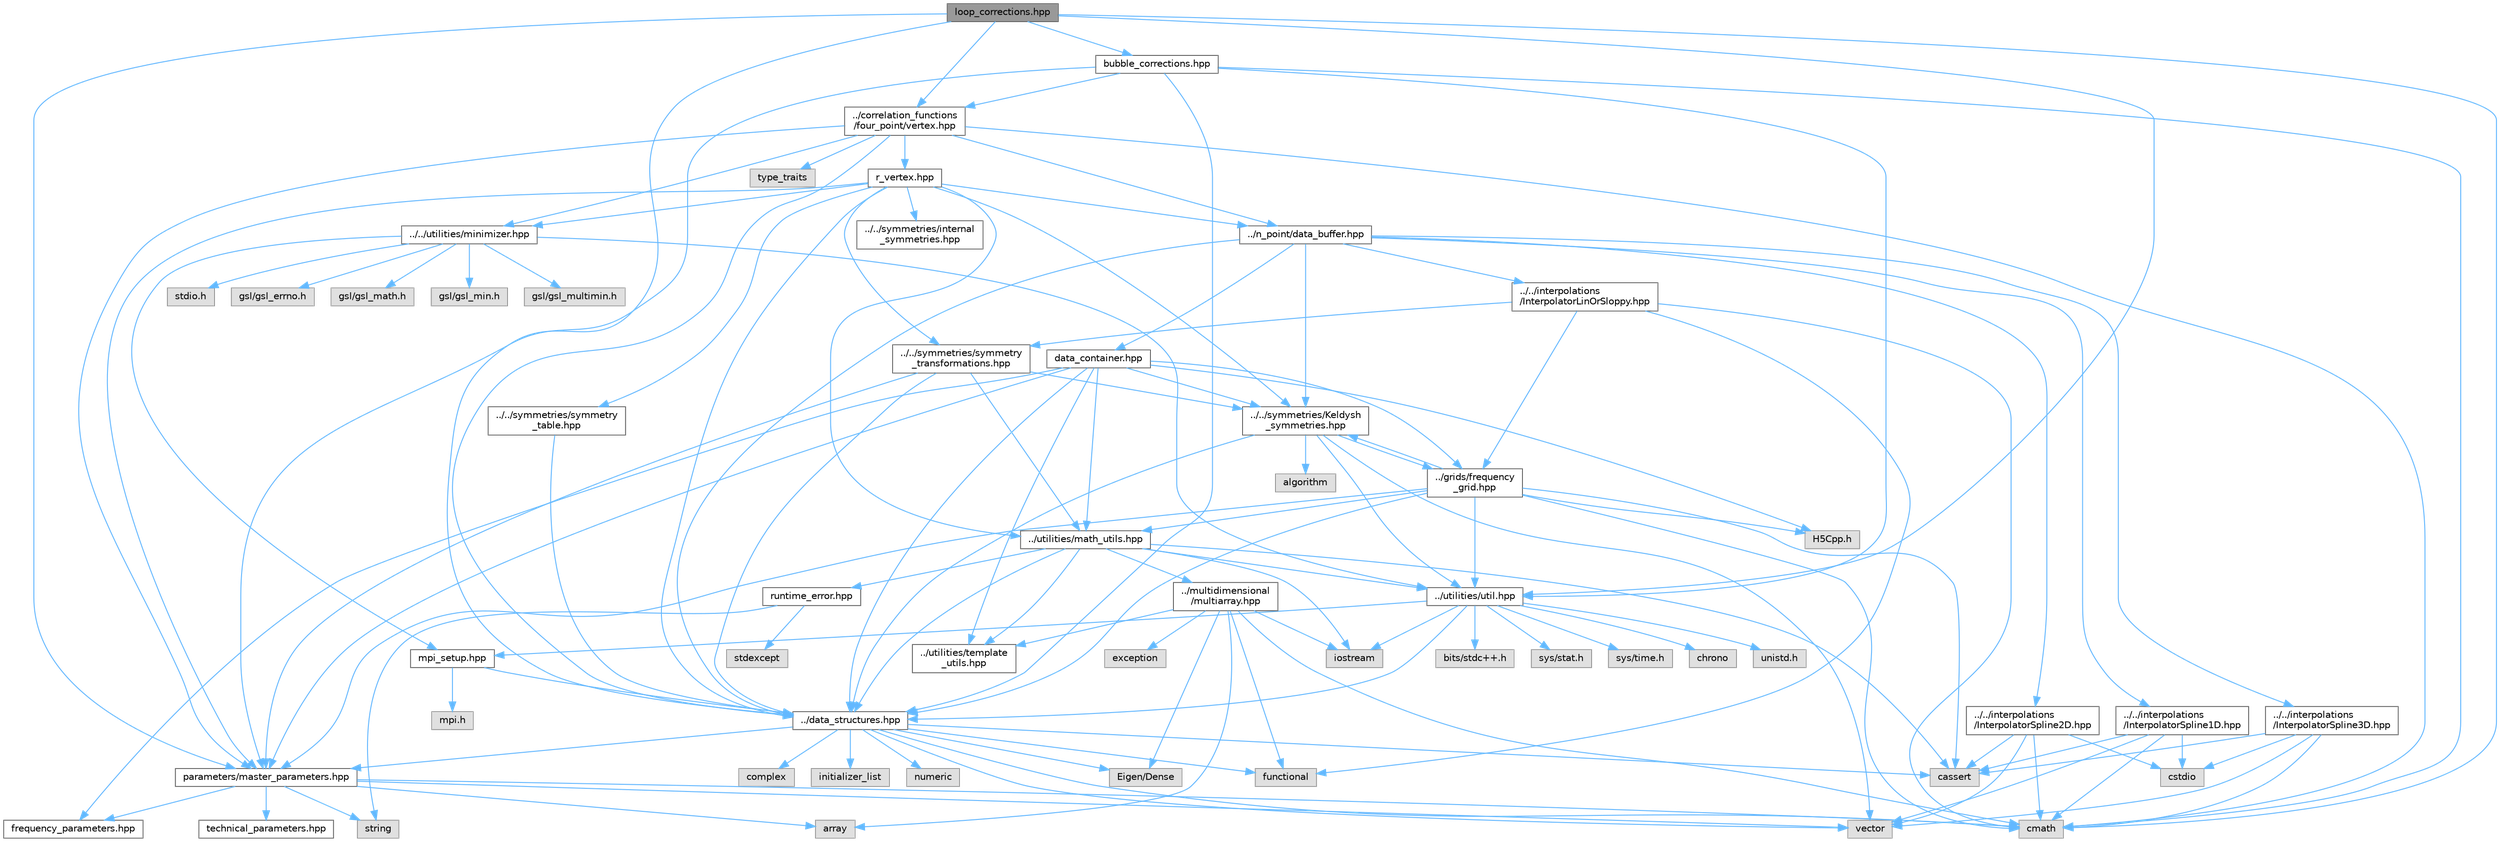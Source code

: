 digraph "loop_corrections.hpp"
{
 // INTERACTIVE_SVG=YES
 // LATEX_PDF_SIZE
  bgcolor="transparent";
  edge [fontname=Helvetica,fontsize=10,labelfontname=Helvetica,labelfontsize=10];
  node [fontname=Helvetica,fontsize=10,shape=box,height=0.2,width=0.4];
  Node1 [id="Node000001",label="loop_corrections.hpp",height=0.2,width=0.4,color="gray40", fillcolor="grey60", style="filled", fontcolor="black",tooltip=" "];
  Node1 -> Node2 [id="edge1_Node000001_Node000002",color="steelblue1",style="solid",tooltip=" "];
  Node2 [id="Node000002",label="cmath",height=0.2,width=0.4,color="grey60", fillcolor="#E0E0E0", style="filled",tooltip=" "];
  Node1 -> Node3 [id="edge2_Node000001_Node000003",color="steelblue1",style="solid",tooltip=" "];
  Node3 [id="Node000003",label="../data_structures.hpp",height=0.2,width=0.4,color="grey40", fillcolor="white", style="filled",URL="$d7/d59/data__structures_8hpp.html",tooltip=" "];
  Node3 -> Node4 [id="edge3_Node000003_Node000004",color="steelblue1",style="solid",tooltip=" "];
  Node4 [id="Node000004",label="complex",height=0.2,width=0.4,color="grey60", fillcolor="#E0E0E0", style="filled",tooltip=" "];
  Node3 -> Node2 [id="edge4_Node000003_Node000002",color="steelblue1",style="solid",tooltip=" "];
  Node3 -> Node5 [id="edge5_Node000003_Node000005",color="steelblue1",style="solid",tooltip=" "];
  Node5 [id="Node000005",label="vector",height=0.2,width=0.4,color="grey60", fillcolor="#E0E0E0", style="filled",tooltip=" "];
  Node3 -> Node6 [id="edge6_Node000003_Node000006",color="steelblue1",style="solid",tooltip=" "];
  Node6 [id="Node000006",label="initializer_list",height=0.2,width=0.4,color="grey60", fillcolor="#E0E0E0", style="filled",tooltip=" "];
  Node3 -> Node7 [id="edge7_Node000003_Node000007",color="steelblue1",style="solid",tooltip=" "];
  Node7 [id="Node000007",label="functional",height=0.2,width=0.4,color="grey60", fillcolor="#E0E0E0", style="filled",tooltip=" "];
  Node3 -> Node8 [id="edge8_Node000003_Node000008",color="steelblue1",style="solid",tooltip=" "];
  Node8 [id="Node000008",label="cassert",height=0.2,width=0.4,color="grey60", fillcolor="#E0E0E0", style="filled",tooltip=" "];
  Node3 -> Node9 [id="edge9_Node000003_Node000009",color="steelblue1",style="solid",tooltip=" "];
  Node9 [id="Node000009",label="numeric",height=0.2,width=0.4,color="grey60", fillcolor="#E0E0E0", style="filled",tooltip=" "];
  Node3 -> Node10 [id="edge10_Node000003_Node000010",color="steelblue1",style="solid",tooltip=" "];
  Node10 [id="Node000010",label="parameters/master_parameters.hpp",height=0.2,width=0.4,color="grey40", fillcolor="white", style="filled",URL="$d1/df8/master__parameters_8hpp.html",tooltip=" "];
  Node10 -> Node2 [id="edge11_Node000010_Node000002",color="steelblue1",style="solid",tooltip=" "];
  Node10 -> Node5 [id="edge12_Node000010_Node000005",color="steelblue1",style="solid",tooltip=" "];
  Node10 -> Node11 [id="edge13_Node000010_Node000011",color="steelblue1",style="solid",tooltip=" "];
  Node11 [id="Node000011",label="string",height=0.2,width=0.4,color="grey60", fillcolor="#E0E0E0", style="filled",tooltip=" "];
  Node10 -> Node12 [id="edge14_Node000010_Node000012",color="steelblue1",style="solid",tooltip=" "];
  Node12 [id="Node000012",label="array",height=0.2,width=0.4,color="grey60", fillcolor="#E0E0E0", style="filled",tooltip=" "];
  Node10 -> Node13 [id="edge15_Node000010_Node000013",color="steelblue1",style="solid",tooltip=" "];
  Node13 [id="Node000013",label="frequency_parameters.hpp",height=0.2,width=0.4,color="grey40", fillcolor="white", style="filled",URL="$d3/d3c/frequency__parameters_8hpp.html",tooltip=" "];
  Node10 -> Node14 [id="edge16_Node000010_Node000014",color="steelblue1",style="solid",tooltip=" "];
  Node14 [id="Node000014",label="technical_parameters.hpp",height=0.2,width=0.4,color="grey40", fillcolor="white", style="filled",URL="$d9/d3a/technical__parameters_8hpp.html",tooltip=" "];
  Node3 -> Node15 [id="edge17_Node000003_Node000015",color="steelblue1",style="solid",tooltip=" "];
  Node15 [id="Node000015",label="Eigen/Dense",height=0.2,width=0.4,color="grey60", fillcolor="#E0E0E0", style="filled",tooltip=" "];
  Node1 -> Node16 [id="edge18_Node000001_Node000016",color="steelblue1",style="solid",tooltip=" "];
  Node16 [id="Node000016",label="../correlation_functions\l/four_point/vertex.hpp",height=0.2,width=0.4,color="grey40", fillcolor="white", style="filled",URL="$d1/d2d/vertex_8hpp.html",tooltip=" "];
  Node16 -> Node2 [id="edge19_Node000016_Node000002",color="steelblue1",style="solid",tooltip=" "];
  Node16 -> Node17 [id="edge20_Node000016_Node000017",color="steelblue1",style="solid",tooltip=" "];
  Node17 [id="Node000017",label="type_traits",height=0.2,width=0.4,color="grey60", fillcolor="#E0E0E0", style="filled",tooltip=" "];
  Node16 -> Node3 [id="edge21_Node000016_Node000003",color="steelblue1",style="solid",tooltip=" "];
  Node16 -> Node10 [id="edge22_Node000016_Node000010",color="steelblue1",style="solid",tooltip=" "];
  Node16 -> Node18 [id="edge23_Node000016_Node000018",color="steelblue1",style="solid",tooltip=" "];
  Node18 [id="Node000018",label="r_vertex.hpp",height=0.2,width=0.4,color="grey40", fillcolor="white", style="filled",URL="$d3/d22/r__vertex_8hpp.html",tooltip=" "];
  Node18 -> Node3 [id="edge24_Node000018_Node000003",color="steelblue1",style="solid",tooltip=" "];
  Node18 -> Node10 [id="edge25_Node000018_Node000010",color="steelblue1",style="solid",tooltip=" "];
  Node18 -> Node19 [id="edge26_Node000018_Node000019",color="steelblue1",style="solid",tooltip=" "];
  Node19 [id="Node000019",label="../../symmetries/Keldysh\l_symmetries.hpp",height=0.2,width=0.4,color="grey40", fillcolor="white", style="filled",URL="$d2/d1a/Keldysh__symmetries_8hpp.html",tooltip=" "];
  Node19 -> Node5 [id="edge27_Node000019_Node000005",color="steelblue1",style="solid",tooltip=" "];
  Node19 -> Node20 [id="edge28_Node000019_Node000020",color="steelblue1",style="solid",tooltip=" "];
  Node20 [id="Node000020",label="algorithm",height=0.2,width=0.4,color="grey60", fillcolor="#E0E0E0", style="filled",tooltip=" "];
  Node19 -> Node3 [id="edge29_Node000019_Node000003",color="steelblue1",style="solid",tooltip=" "];
  Node19 -> Node21 [id="edge30_Node000019_Node000021",color="steelblue1",style="solid",tooltip=" "];
  Node21 [id="Node000021",label="../utilities/util.hpp",height=0.2,width=0.4,color="grey40", fillcolor="white", style="filled",URL="$d0/d3f/util_8hpp.html",tooltip=" "];
  Node21 -> Node22 [id="edge31_Node000021_Node000022",color="steelblue1",style="solid",tooltip=" "];
  Node22 [id="Node000022",label="sys/time.h",height=0.2,width=0.4,color="grey60", fillcolor="#E0E0E0", style="filled",tooltip=" "];
  Node21 -> Node23 [id="edge32_Node000021_Node000023",color="steelblue1",style="solid",tooltip=" "];
  Node23 [id="Node000023",label="chrono",height=0.2,width=0.4,color="grey60", fillcolor="#E0E0E0", style="filled",tooltip=" "];
  Node21 -> Node24 [id="edge33_Node000021_Node000024",color="steelblue1",style="solid",tooltip=" "];
  Node24 [id="Node000024",label="unistd.h",height=0.2,width=0.4,color="grey60", fillcolor="#E0E0E0", style="filled",tooltip=" "];
  Node21 -> Node25 [id="edge34_Node000021_Node000025",color="steelblue1",style="solid",tooltip=" "];
  Node25 [id="Node000025",label="iostream",height=0.2,width=0.4,color="grey60", fillcolor="#E0E0E0", style="filled",tooltip=" "];
  Node21 -> Node26 [id="edge35_Node000021_Node000026",color="steelblue1",style="solid",tooltip=" "];
  Node26 [id="Node000026",label="bits/stdc++.h",height=0.2,width=0.4,color="grey60", fillcolor="#E0E0E0", style="filled",tooltip=" "];
  Node21 -> Node27 [id="edge36_Node000021_Node000027",color="steelblue1",style="solid",tooltip=" "];
  Node27 [id="Node000027",label="sys/stat.h",height=0.2,width=0.4,color="grey60", fillcolor="#E0E0E0", style="filled",tooltip=" "];
  Node21 -> Node3 [id="edge37_Node000021_Node000003",color="steelblue1",style="solid",tooltip=" "];
  Node21 -> Node28 [id="edge38_Node000021_Node000028",color="steelblue1",style="solid",tooltip=" "];
  Node28 [id="Node000028",label="mpi_setup.hpp",height=0.2,width=0.4,color="grey40", fillcolor="white", style="filled",URL="$db/de0/mpi__setup_8hpp.html",tooltip=" "];
  Node28 -> Node3 [id="edge39_Node000028_Node000003",color="steelblue1",style="solid",tooltip=" "];
  Node28 -> Node29 [id="edge40_Node000028_Node000029",color="steelblue1",style="solid",tooltip=" "];
  Node29 [id="Node000029",label="mpi.h",height=0.2,width=0.4,color="grey60", fillcolor="#E0E0E0", style="filled",tooltip=" "];
  Node19 -> Node30 [id="edge41_Node000019_Node000030",color="steelblue1",style="solid",tooltip=" "];
  Node30 [id="Node000030",label="../grids/frequency\l_grid.hpp",height=0.2,width=0.4,color="grey40", fillcolor="white", style="filled",URL="$d5/d39/frequency__grid_8hpp.html",tooltip=" "];
  Node30 -> Node2 [id="edge42_Node000030_Node000002",color="steelblue1",style="solid",tooltip=" "];
  Node30 -> Node3 [id="edge43_Node000030_Node000003",color="steelblue1",style="solid",tooltip=" "];
  Node30 -> Node21 [id="edge44_Node000030_Node000021",color="steelblue1",style="solid",tooltip=" "];
  Node30 -> Node10 [id="edge45_Node000030_Node000010",color="steelblue1",style="solid",tooltip=" "];
  Node30 -> Node31 [id="edge46_Node000030_Node000031",color="steelblue1",style="solid",tooltip=" "];
  Node31 [id="Node000031",label="../utilities/math_utils.hpp",height=0.2,width=0.4,color="grey40", fillcolor="white", style="filled",URL="$de/dbb/math__utils_8hpp.html",tooltip=" "];
  Node31 -> Node3 [id="edge47_Node000031_Node000003",color="steelblue1",style="solid",tooltip=" "];
  Node31 -> Node32 [id="edge48_Node000031_Node000032",color="steelblue1",style="solid",tooltip=" "];
  Node32 [id="Node000032",label="../multidimensional\l/multiarray.hpp",height=0.2,width=0.4,color="grey40", fillcolor="white", style="filled",URL="$df/da4/multiarray_8hpp.html",tooltip=" "];
  Node32 -> Node12 [id="edge49_Node000032_Node000012",color="steelblue1",style="solid",tooltip=" "];
  Node32 -> Node2 [id="edge50_Node000032_Node000002",color="steelblue1",style="solid",tooltip=" "];
  Node32 -> Node33 [id="edge51_Node000032_Node000033",color="steelblue1",style="solid",tooltip=" "];
  Node33 [id="Node000033",label="exception",height=0.2,width=0.4,color="grey60", fillcolor="#E0E0E0", style="filled",tooltip=" "];
  Node32 -> Node7 [id="edge52_Node000032_Node000007",color="steelblue1",style="solid",tooltip=" "];
  Node32 -> Node25 [id="edge53_Node000032_Node000025",color="steelblue1",style="solid",tooltip=" "];
  Node32 -> Node15 [id="edge54_Node000032_Node000015",color="steelblue1",style="solid",tooltip=" "];
  Node32 -> Node34 [id="edge55_Node000032_Node000034",color="steelblue1",style="solid",tooltip=" "];
  Node34 [id="Node000034",label="../utilities/template\l_utils.hpp",height=0.2,width=0.4,color="grey40", fillcolor="white", style="filled",URL="$dd/de3/template__utils_8hpp.html",tooltip=" "];
  Node31 -> Node34 [id="edge56_Node000031_Node000034",color="steelblue1",style="solid",tooltip=" "];
  Node31 -> Node35 [id="edge57_Node000031_Node000035",color="steelblue1",style="solid",tooltip=" "];
  Node35 [id="Node000035",label="runtime_error.hpp",height=0.2,width=0.4,color="grey40", fillcolor="white", style="filled",URL="$d1/d64/runtime__error_8hpp.html",tooltip=" "];
  Node35 -> Node36 [id="edge58_Node000035_Node000036",color="steelblue1",style="solid",tooltip=" "];
  Node36 [id="Node000036",label="stdexcept",height=0.2,width=0.4,color="grey60", fillcolor="#E0E0E0", style="filled",tooltip=" "];
  Node35 -> Node11 [id="edge59_Node000035_Node000011",color="steelblue1",style="solid",tooltip=" "];
  Node31 -> Node21 [id="edge60_Node000031_Node000021",color="steelblue1",style="solid",tooltip=" "];
  Node31 -> Node25 [id="edge61_Node000031_Node000025",color="steelblue1",style="solid",tooltip=" "];
  Node31 -> Node8 [id="edge62_Node000031_Node000008",color="steelblue1",style="solid",tooltip=" "];
  Node30 -> Node19 [id="edge63_Node000030_Node000019",color="steelblue1",style="solid",tooltip=" "];
  Node30 -> Node8 [id="edge64_Node000030_Node000008",color="steelblue1",style="solid",tooltip=" "];
  Node30 -> Node37 [id="edge65_Node000030_Node000037",color="steelblue1",style="solid",tooltip=" "];
  Node37 [id="Node000037",label="H5Cpp.h",height=0.2,width=0.4,color="grey60", fillcolor="#E0E0E0", style="filled",tooltip=" "];
  Node18 -> Node38 [id="edge66_Node000018_Node000038",color="steelblue1",style="solid",tooltip=" "];
  Node38 [id="Node000038",label="../../symmetries/internal\l_symmetries.hpp",height=0.2,width=0.4,color="grey40", fillcolor="white", style="filled",URL="$d1/dfd/internal__symmetries_8hpp.html",tooltip=" "];
  Node18 -> Node39 [id="edge67_Node000018_Node000039",color="steelblue1",style="solid",tooltip=" "];
  Node39 [id="Node000039",label="../../symmetries/symmetry\l_transformations.hpp",height=0.2,width=0.4,color="grey40", fillcolor="white", style="filled",URL="$db/d7d/symmetry__transformations_8hpp.html",tooltip=" "];
  Node39 -> Node10 [id="edge68_Node000039_Node000010",color="steelblue1",style="solid",tooltip=" "];
  Node39 -> Node31 [id="edge69_Node000039_Node000031",color="steelblue1",style="solid",tooltip=" "];
  Node39 -> Node19 [id="edge70_Node000039_Node000019",color="steelblue1",style="solid",tooltip=" "];
  Node39 -> Node3 [id="edge71_Node000039_Node000003",color="steelblue1",style="solid",tooltip=" "];
  Node18 -> Node40 [id="edge72_Node000018_Node000040",color="steelblue1",style="solid",tooltip=" "];
  Node40 [id="Node000040",label="../../symmetries/symmetry\l_table.hpp",height=0.2,width=0.4,color="grey40", fillcolor="white", style="filled",URL="$d3/d77/symmetry__table_8hpp.html",tooltip=" "];
  Node40 -> Node3 [id="edge73_Node000040_Node000003",color="steelblue1",style="solid",tooltip=" "];
  Node18 -> Node31 [id="edge74_Node000018_Node000031",color="steelblue1",style="solid",tooltip=" "];
  Node18 -> Node41 [id="edge75_Node000018_Node000041",color="steelblue1",style="solid",tooltip=" "];
  Node41 [id="Node000041",label="../../utilities/minimizer.hpp",height=0.2,width=0.4,color="grey40", fillcolor="white", style="filled",URL="$d4/d21/minimizer_8hpp.html",tooltip=" "];
  Node41 -> Node42 [id="edge76_Node000041_Node000042",color="steelblue1",style="solid",tooltip=" "];
  Node42 [id="Node000042",label="stdio.h",height=0.2,width=0.4,color="grey60", fillcolor="#E0E0E0", style="filled",tooltip=" "];
  Node41 -> Node43 [id="edge77_Node000041_Node000043",color="steelblue1",style="solid",tooltip=" "];
  Node43 [id="Node000043",label="gsl/gsl_errno.h",height=0.2,width=0.4,color="grey60", fillcolor="#E0E0E0", style="filled",tooltip=" "];
  Node41 -> Node44 [id="edge78_Node000041_Node000044",color="steelblue1",style="solid",tooltip=" "];
  Node44 [id="Node000044",label="gsl/gsl_math.h",height=0.2,width=0.4,color="grey60", fillcolor="#E0E0E0", style="filled",tooltip=" "];
  Node41 -> Node45 [id="edge79_Node000041_Node000045",color="steelblue1",style="solid",tooltip=" "];
  Node45 [id="Node000045",label="gsl/gsl_min.h",height=0.2,width=0.4,color="grey60", fillcolor="#E0E0E0", style="filled",tooltip=" "];
  Node41 -> Node46 [id="edge80_Node000041_Node000046",color="steelblue1",style="solid",tooltip=" "];
  Node46 [id="Node000046",label="gsl/gsl_multimin.h",height=0.2,width=0.4,color="grey60", fillcolor="#E0E0E0", style="filled",tooltip=" "];
  Node41 -> Node28 [id="edge81_Node000041_Node000028",color="steelblue1",style="solid",tooltip=" "];
  Node41 -> Node21 [id="edge82_Node000041_Node000021",color="steelblue1",style="solid",tooltip=" "];
  Node18 -> Node47 [id="edge83_Node000018_Node000047",color="steelblue1",style="solid",tooltip=" "];
  Node47 [id="Node000047",label="../n_point/data_buffer.hpp",height=0.2,width=0.4,color="grey40", fillcolor="white", style="filled",URL="$dc/d80/data__buffer_8hpp.html",tooltip=" "];
  Node47 -> Node3 [id="edge84_Node000047_Node000003",color="steelblue1",style="solid",tooltip=" "];
  Node47 -> Node19 [id="edge85_Node000047_Node000019",color="steelblue1",style="solid",tooltip=" "];
  Node47 -> Node48 [id="edge86_Node000047_Node000048",color="steelblue1",style="solid",tooltip=" "];
  Node48 [id="Node000048",label="data_container.hpp",height=0.2,width=0.4,color="grey40", fillcolor="white", style="filled",URL="$da/dbc/data__container_8hpp.html",tooltip=" "];
  Node48 -> Node34 [id="edge87_Node000048_Node000034",color="steelblue1",style="solid",tooltip=" "];
  Node48 -> Node31 [id="edge88_Node000048_Node000031",color="steelblue1",style="solid",tooltip=" "];
  Node48 -> Node19 [id="edge89_Node000048_Node000019",color="steelblue1",style="solid",tooltip=" "];
  Node48 -> Node3 [id="edge90_Node000048_Node000003",color="steelblue1",style="solid",tooltip=" "];
  Node48 -> Node10 [id="edge91_Node000048_Node000010",color="steelblue1",style="solid",tooltip=" "];
  Node48 -> Node13 [id="edge92_Node000048_Node000013",color="steelblue1",style="solid",tooltip=" "];
  Node48 -> Node30 [id="edge93_Node000048_Node000030",color="steelblue1",style="solid",tooltip=" "];
  Node48 -> Node37 [id="edge94_Node000048_Node000037",color="steelblue1",style="solid",tooltip=" "];
  Node47 -> Node49 [id="edge95_Node000047_Node000049",color="steelblue1",style="solid",tooltip=" "];
  Node49 [id="Node000049",label="../../interpolations\l/InterpolatorLinOrSloppy.hpp",height=0.2,width=0.4,color="grey40", fillcolor="white", style="filled",URL="$d3/d17/InterpolatorLinOrSloppy_8hpp.html",tooltip=" "];
  Node49 -> Node2 [id="edge96_Node000049_Node000002",color="steelblue1",style="solid",tooltip=" "];
  Node49 -> Node7 [id="edge97_Node000049_Node000007",color="steelblue1",style="solid",tooltip=" "];
  Node49 -> Node30 [id="edge98_Node000049_Node000030",color="steelblue1",style="solid",tooltip=" "];
  Node49 -> Node39 [id="edge99_Node000049_Node000039",color="steelblue1",style="solid",tooltip=" "];
  Node47 -> Node50 [id="edge100_Node000047_Node000050",color="steelblue1",style="solid",tooltip=" "];
  Node50 [id="Node000050",label="../../interpolations\l/InterpolatorSpline1D.hpp",height=0.2,width=0.4,color="grey40", fillcolor="white", style="filled",URL="$d1/d52/InterpolatorSpline1D_8hpp.html",tooltip=" "];
  Node50 -> Node51 [id="edge101_Node000050_Node000051",color="steelblue1",style="solid",tooltip=" "];
  Node51 [id="Node000051",label="cstdio",height=0.2,width=0.4,color="grey60", fillcolor="#E0E0E0", style="filled",tooltip=" "];
  Node50 -> Node8 [id="edge102_Node000050_Node000008",color="steelblue1",style="solid",tooltip=" "];
  Node50 -> Node2 [id="edge103_Node000050_Node000002",color="steelblue1",style="solid",tooltip=" "];
  Node50 -> Node5 [id="edge104_Node000050_Node000005",color="steelblue1",style="solid",tooltip=" "];
  Node47 -> Node52 [id="edge105_Node000047_Node000052",color="steelblue1",style="solid",tooltip=" "];
  Node52 [id="Node000052",label="../../interpolations\l/InterpolatorSpline2D.hpp",height=0.2,width=0.4,color="grey40", fillcolor="white", style="filled",URL="$d6/d91/InterpolatorSpline2D_8hpp.html",tooltip=" "];
  Node52 -> Node51 [id="edge106_Node000052_Node000051",color="steelblue1",style="solid",tooltip=" "];
  Node52 -> Node8 [id="edge107_Node000052_Node000008",color="steelblue1",style="solid",tooltip=" "];
  Node52 -> Node2 [id="edge108_Node000052_Node000002",color="steelblue1",style="solid",tooltip=" "];
  Node52 -> Node5 [id="edge109_Node000052_Node000005",color="steelblue1",style="solid",tooltip=" "];
  Node47 -> Node53 [id="edge110_Node000047_Node000053",color="steelblue1",style="solid",tooltip=" "];
  Node53 [id="Node000053",label="../../interpolations\l/InterpolatorSpline3D.hpp",height=0.2,width=0.4,color="grey40", fillcolor="white", style="filled",URL="$dd/dcc/InterpolatorSpline3D_8hpp.html",tooltip=" "];
  Node53 -> Node51 [id="edge111_Node000053_Node000051",color="steelblue1",style="solid",tooltip=" "];
  Node53 -> Node8 [id="edge112_Node000053_Node000008",color="steelblue1",style="solid",tooltip=" "];
  Node53 -> Node2 [id="edge113_Node000053_Node000002",color="steelblue1",style="solid",tooltip=" "];
  Node53 -> Node5 [id="edge114_Node000053_Node000005",color="steelblue1",style="solid",tooltip=" "];
  Node16 -> Node41 [id="edge115_Node000016_Node000041",color="steelblue1",style="solid",tooltip=" "];
  Node16 -> Node47 [id="edge116_Node000016_Node000047",color="steelblue1",style="solid",tooltip=" "];
  Node1 -> Node10 [id="edge117_Node000001_Node000010",color="steelblue1",style="solid",tooltip=" "];
  Node1 -> Node21 [id="edge118_Node000001_Node000021",color="steelblue1",style="solid",tooltip=" "];
  Node1 -> Node54 [id="edge119_Node000001_Node000054",color="steelblue1",style="solid",tooltip=" "];
  Node54 [id="Node000054",label="bubble_corrections.hpp",height=0.2,width=0.4,color="grey40", fillcolor="white", style="filled",URL="$dd/dea/bubble__corrections_8hpp.html",tooltip=" "];
  Node54 -> Node3 [id="edge120_Node000054_Node000003",color="steelblue1",style="solid",tooltip=" "];
  Node54 -> Node16 [id="edge121_Node000054_Node000016",color="steelblue1",style="solid",tooltip=" "];
  Node54 -> Node10 [id="edge122_Node000054_Node000010",color="steelblue1",style="solid",tooltip=" "];
  Node54 -> Node21 [id="edge123_Node000054_Node000021",color="steelblue1",style="solid",tooltip=" "];
  Node54 -> Node2 [id="edge124_Node000054_Node000002",color="steelblue1",style="solid",tooltip=" "];
}
